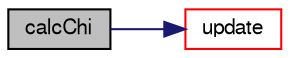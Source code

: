 digraph "calcChi"
{
  bgcolor="transparent";
  edge [fontname="FreeSans",fontsize="10",labelfontname="FreeSans",labelfontsize="10"];
  node [fontname="FreeSans",fontsize="10",shape=record];
  rankdir="LR";
  Node101 [label="calcChi",height=0.2,width=0.4,color="black", fillcolor="grey75", style="filled", fontcolor="black"];
  Node101 -> Node102 [color="midnightblue",fontsize="10",style="solid",fontname="FreeSans"];
  Node102 [label="update",height=0.2,width=0.4,color="red",URL="$a24550.html#a56fbe4b3eb1d2607d8ca4ed4a4909739"];
}
